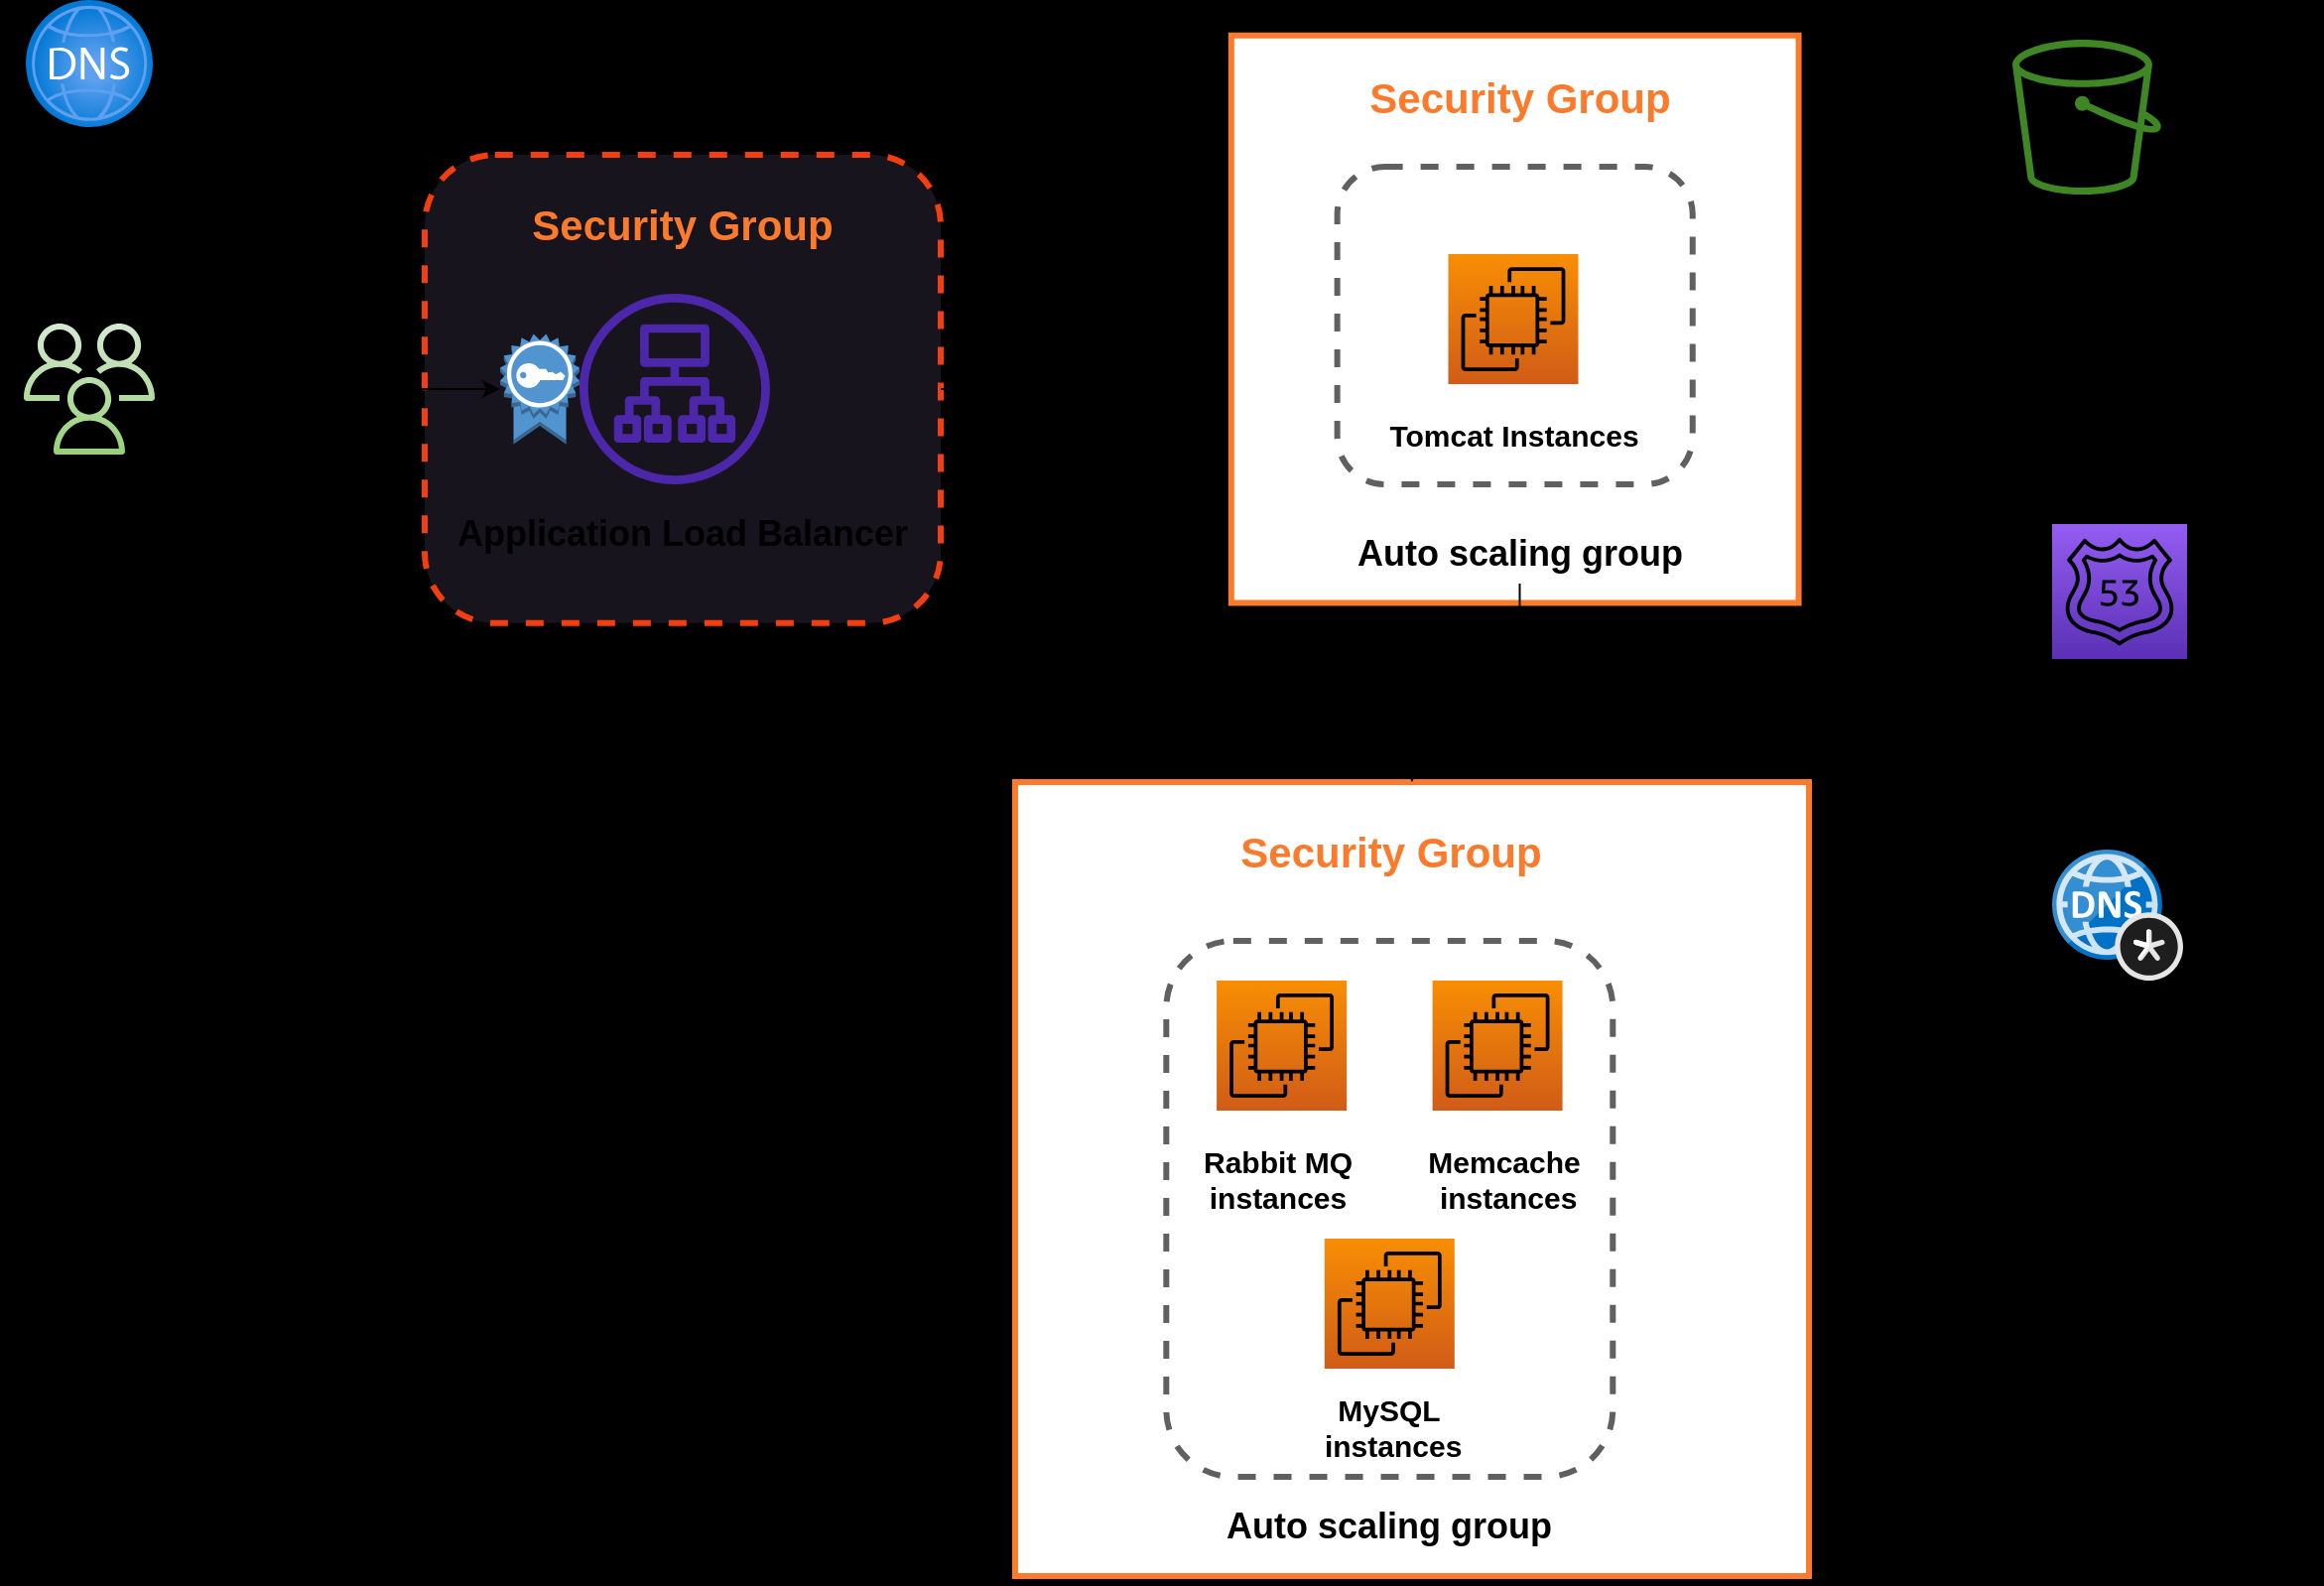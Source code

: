 <mxfile version="20.8.5" type="github">
  <diagram id="Ht1M8jgEwFfnCIfOTk4-" name="Page-1">
    <mxGraphModel dx="1434" dy="794" grid="1" gridSize="10" guides="1" tooltips="1" connect="1" arrows="1" fold="1" page="1" pageScale="1" pageWidth="1169" pageHeight="827" background="#000000" math="0" shadow="0">
      <root>
        <mxCell id="0" />
        <mxCell id="1" parent="0" />
        <mxCell id="zLqFnhN9I1rzCWaggQR7-6" value="" style="edgeStyle=orthogonalEdgeStyle;rounded=0;orthogonalLoop=1;jettySize=auto;html=1;startArrow=none;" parent="1" source="4QRxjfR1u28q5DTtSrSD-2" target="4QRxjfR1u28q5DTtSrSD-5" edge="1">
          <mxGeometry relative="1" as="geometry" />
        </mxCell>
        <object label="" id="4QRxjfR1u28q5DTtSrSD-1">
          <mxCell style="aspect=fixed;html=1;points=[];align=center;image;fontSize=12;image=img/lib/azure2/networking/DNS_Zones.svg;" parent="1" vertex="1">
            <mxGeometry x="29" y="16" width="64" height="64" as="geometry" />
          </mxCell>
        </object>
        <mxCell id="zLqFnhN9I1rzCWaggQR7-1" value="" style="edgeStyle=orthogonalEdgeStyle;rounded=0;orthogonalLoop=1;jettySize=auto;html=1;" parent="1" source="4QRxjfR1u28q5DTtSrSD-5" target="4QRxjfR1u28q5DTtSrSD-58" edge="1">
          <mxGeometry relative="1" as="geometry" />
        </mxCell>
        <mxCell id="4QRxjfR1u28q5DTtSrSD-5" value="" style="sketch=0;outlineConnect=0;fillColor=#d5e8d4;strokeColor=none;dashed=0;verticalLabelPosition=bottom;verticalAlign=top;align=center;html=1;fontSize=12;fontStyle=0;aspect=fixed;pointerEvents=1;shape=mxgraph.aws4.users;gradientColor=#97d077;" parent="1" vertex="1">
          <mxGeometry x="28" y="179" width="66" height="66" as="geometry" />
        </mxCell>
        <mxCell id="4QRxjfR1u28q5DTtSrSD-48" value="" style="edgeStyle=orthogonalEdgeStyle;rounded=0;orthogonalLoop=1;jettySize=auto;html=1;fontFamily=Tahoma;fontSize=15;fontColor=#fc7a2c;startArrow=none;" parent="1" source="4QRxjfR1u28q5DTtSrSD-55" target="4QRxjfR1u28q5DTtSrSD-9" edge="1">
          <mxGeometry relative="1" as="geometry" />
        </mxCell>
        <mxCell id="4QRxjfR1u28q5DTtSrSD-8" value="" style="rounded=1;whiteSpace=wrap;html=1;dashed=1;fillColor=#18141d;strokeColor=#f53e10;strokeWidth=3;" parent="1" vertex="1">
          <mxGeometry x="230" y="94.06" width="260" height="235.87" as="geometry" />
        </mxCell>
        <mxCell id="4QRxjfR1u28q5DTtSrSD-52" style="edgeStyle=orthogonalEdgeStyle;rounded=0;orthogonalLoop=1;jettySize=auto;html=1;entryX=0;entryY=0.5;entryDx=0;entryDy=0;entryPerimeter=0;fontFamily=Tahoma;fontSize=15;fontColor=#fc7a2c;" parent="1" source="4QRxjfR1u28q5DTtSrSD-9" target="4QRxjfR1u28q5DTtSrSD-42" edge="1">
          <mxGeometry relative="1" as="geometry">
            <Array as="points">
              <mxPoint x="990" y="177" />
              <mxPoint x="990" y="314" />
            </Array>
          </mxGeometry>
        </mxCell>
        <mxCell id="JdfW3q7XRRElJC6JKNPO-4" style="edgeStyle=orthogonalEdgeStyle;rounded=0;orthogonalLoop=1;jettySize=auto;html=1;" edge="1" parent="1" source="4QRxjfR1u28q5DTtSrSD-9" target="JdfW3q7XRRElJC6JKNPO-2">
          <mxGeometry relative="1" as="geometry">
            <Array as="points">
              <mxPoint x="990" y="177" />
              <mxPoint x="990" y="75" />
            </Array>
          </mxGeometry>
        </mxCell>
        <mxCell id="4QRxjfR1u28q5DTtSrSD-9" value="" style="whiteSpace=wrap;html=1;aspect=fixed;strokeColor=#fc7a2c;strokeWidth=3;perimeterSpacing=0;fontSize=7;" parent="1" vertex="1">
          <mxGeometry x="636.41" y="33.87" width="285.87" height="285.87" as="geometry" />
        </mxCell>
        <mxCell id="4QRxjfR1u28q5DTtSrSD-31" value="" style="whiteSpace=wrap;html=1;aspect=fixed;strokeColor=#fc7a2c;strokeWidth=3;perimeterSpacing=0;" parent="1" vertex="1">
          <mxGeometry x="527.5" y="410" width="400" height="400" as="geometry" />
        </mxCell>
        <mxCell id="4QRxjfR1u28q5DTtSrSD-30" value="" style="sketch=0;outlineConnect=0;fontColor=#232F3E;gradientColor=none;fillColor=#4D27AA;strokeColor=none;dashed=0;verticalLabelPosition=bottom;verticalAlign=top;align=center;html=1;fontSize=12;fontStyle=0;aspect=fixed;pointerEvents=1;shape=mxgraph.aws4.application_load_balancer;" parent="1" vertex="1">
          <mxGeometry x="308.01" y="164.06" width="95.94" height="95.94" as="geometry" />
        </mxCell>
        <mxCell id="4QRxjfR1u28q5DTtSrSD-24" value="" style="sketch=0;points=[[0,0,0],[0.25,0,0],[0.5,0,0],[0.75,0,0],[1,0,0],[0,1,0],[0.25,1,0],[0.5,1,0],[0.75,1,0],[1,1,0],[0,0.25,0],[0,0.5,0],[0,0.75,0],[1,0.25,0],[1,0.5,0],[1,0.75,0]];outlineConnect=0;fontColor=#232F3E;gradientColor=#F78E04;gradientDirection=north;fillColor=#D05C17;strokeColor=#000000;dashed=0;verticalLabelPosition=bottom;verticalAlign=top;align=center;html=1;fontSize=12;fontStyle=0;aspect=fixed;shape=mxgraph.aws4.resourceIcon;resIcon=mxgraph.aws4.ec2;" parent="1" vertex="1">
          <mxGeometry x="745.75" y="144.06" width="65.5" height="65.5" as="geometry" />
        </mxCell>
        <mxCell id="4QRxjfR1u28q5DTtSrSD-26" value="" style="sketch=0;points=[[0,0,0],[0.25,0,0],[0.5,0,0],[0.75,0,0],[1,0,0],[0,1,0],[0.25,1,0],[0.5,1,0],[0.75,1,0],[1,1,0],[0,0.25,0],[0,0.5,0],[0,0.75,0],[1,0.25,0],[1,0.5,0],[1,0.75,0]];outlineConnect=0;fontColor=#232F3E;gradientColor=#F78E04;gradientDirection=north;fillColor=#D05C17;strokeColor=none;dashed=0;verticalLabelPosition=bottom;verticalAlign=top;align=center;html=1;fontSize=12;fontStyle=0;aspect=fixed;shape=mxgraph.aws4.resourceIcon;resIcon=mxgraph.aws4.ec2;" parent="1" vertex="1">
          <mxGeometry x="737.79" y="510" width="65.5" height="65.5" as="geometry" />
        </mxCell>
        <mxCell id="4QRxjfR1u28q5DTtSrSD-27" value="" style="sketch=0;points=[[0,0,0],[0.25,0,0],[0.5,0,0],[0.75,0,0],[1,0,0],[0,1,0],[0.25,1,0],[0.5,1,0],[0.75,1,0],[1,1,0],[0,0.25,0],[0,0.5,0],[0,0.75,0],[1,0.25,0],[1,0.5,0],[1,0.75,0]];outlineConnect=0;fontColor=#232F3E;gradientColor=#F78E04;gradientDirection=north;fillColor=#D05C17;strokeColor=none;dashed=0;verticalLabelPosition=bottom;verticalAlign=top;align=center;html=1;fontSize=12;fontStyle=0;aspect=fixed;shape=mxgraph.aws4.resourceIcon;resIcon=mxgraph.aws4.ec2;" parent="1" vertex="1">
          <mxGeometry x="629.04" y="510" width="65.5" height="65.5" as="geometry" />
        </mxCell>
        <mxCell id="4QRxjfR1u28q5DTtSrSD-29" value="" style="sketch=0;points=[[0,0,0],[0.25,0,0],[0.5,0,0],[0.75,0,0],[1,0,0],[0,1,0],[0.25,1,0],[0.5,1,0],[0.75,1,0],[1,1,0],[0,0.25,0],[0,0.5,0],[0,0.75,0],[1,0.25,0],[1,0.5,0],[1,0.75,0]];outlineConnect=0;fontColor=#232F3E;gradientColor=#F78E04;gradientDirection=north;fillColor=#D05C17;strokeColor=none;dashed=0;verticalLabelPosition=bottom;verticalAlign=top;align=center;html=1;fontSize=12;fontStyle=0;aspect=fixed;shape=mxgraph.aws4.resourceIcon;resIcon=mxgraph.aws4.ec2;" parent="1" vertex="1">
          <mxGeometry x="683.41" y="640" width="65.5" height="65.5" as="geometry" />
        </mxCell>
        <mxCell id="4QRxjfR1u28q5DTtSrSD-32" value="&lt;h3 style=&quot;font-size: 21px;&quot;&gt;Security Group&lt;br style=&quot;font-size: 21px;&quot;&gt;&lt;/h3&gt;" style="text;html=1;strokeColor=none;fillColor=none;align=center;verticalAlign=middle;whiteSpace=wrap;rounded=0;fontSize=21;fontColor=#fc7a2c;" parent="1" vertex="1">
          <mxGeometry x="694.62" y="50" width="174.25" height="30" as="geometry" />
        </mxCell>
        <mxCell id="4QRxjfR1u28q5DTtSrSD-33" value="&lt;h3 style=&quot;font-size: 21px;&quot;&gt;Security Group&lt;br style=&quot;font-size: 21px;&quot;&gt;&lt;/h3&gt;" style="text;html=1;strokeColor=none;fillColor=none;align=center;verticalAlign=middle;whiteSpace=wrap;rounded=0;fontSize=21;fontColor=#fc7a2c;" parent="1" vertex="1">
          <mxGeometry x="630" y="430" width="174.25" height="30" as="geometry" />
        </mxCell>
        <mxCell id="4QRxjfR1u28q5DTtSrSD-38" value="&lt;h3 style=&quot;font-size: 21px;&quot;&gt;Security Group&lt;br style=&quot;font-size: 21px;&quot;&gt;&lt;/h3&gt;" style="text;html=1;strokeColor=none;fillColor=none;align=center;verticalAlign=middle;whiteSpace=wrap;rounded=0;fontSize=21;fontColor=#fc7a2c;" parent="1" vertex="1">
          <mxGeometry x="272.88" y="114.06" width="174.25" height="30" as="geometry" />
        </mxCell>
        <mxCell id="4QRxjfR1u28q5DTtSrSD-39" value="&lt;font style=&quot;font-size: 18px;&quot;&gt;&lt;b&gt;&lt;font style=&quot;font-size: 18px;&quot;&gt;Application Load Balancer&lt;/font&gt;&lt;/b&gt;&lt;/font&gt;" style="text;html=1;strokeColor=none;fillColor=none;align=center;verticalAlign=middle;whiteSpace=wrap;rounded=0;" parent="1" vertex="1">
          <mxGeometry x="245.01" y="270" width="230" height="30" as="geometry" />
        </mxCell>
        <mxCell id="4QRxjfR1u28q5DTtSrSD-41" value="&lt;h3 style=&quot;font-size: 18px;&quot;&gt;Users&lt;br&gt;&lt;/h3&gt;" style="text;html=1;strokeColor=none;fillColor=none;align=center;verticalAlign=middle;whiteSpace=wrap;rounded=0;" parent="1" vertex="1">
          <mxGeometry x="20" y="270" width="90" height="30" as="geometry" />
        </mxCell>
        <mxCell id="4QRxjfR1u28q5DTtSrSD-50" value="" style="edgeStyle=orthogonalEdgeStyle;rounded=0;orthogonalLoop=1;jettySize=auto;html=1;fontFamily=Tahoma;fontSize=15;fontColor=#fc7a2c;startArrow=none;" parent="1" source="4QRxjfR1u28q5DTtSrSD-74" target="4QRxjfR1u28q5DTtSrSD-45" edge="1">
          <mxGeometry relative="1" as="geometry" />
        </mxCell>
        <mxCell id="4QRxjfR1u28q5DTtSrSD-42" value="" style="sketch=0;points=[[0,0,0],[0.25,0,0],[0.5,0,0],[0.75,0,0],[1,0,0],[0,1,0],[0.25,1,0],[0.5,1,0],[0.75,1,0],[1,1,0],[0,0.25,0],[0,0.5,0],[0,0.75,0],[1,0.25,0],[1,0.5,0],[1,0.75,0]];outlineConnect=0;fontColor=#232F3E;gradientColor=#945DF2;gradientDirection=north;fillColor=#5A30B5;strokeColor=none;dashed=0;verticalLabelPosition=bottom;verticalAlign=top;align=center;html=1;fontSize=12;fontStyle=0;aspect=fixed;shape=mxgraph.aws4.resourceIcon;resIcon=mxgraph.aws4.route_53;strokeWidth=3;fontFamily=Tahoma;" parent="1" vertex="1">
          <mxGeometry x="1050" y="280" width="68" height="68" as="geometry" />
        </mxCell>
        <mxCell id="4QRxjfR1u28q5DTtSrSD-45" value="" style="sketch=0;aspect=fixed;html=1;points=[];align=center;image;fontSize=12;image=img/lib/mscae/DNS_Private_Zones.svg;dashed=1;strokeColor=#000000;strokeWidth=3;fontFamily=Tahoma;fontColor=#fc7a2c;fillColor=#18141d;" parent="1" vertex="1">
          <mxGeometry x="1050" y="444" width="66" height="66" as="geometry" />
        </mxCell>
        <mxCell id="4QRxjfR1u28q5DTtSrSD-53" value="" style="outlineConnect=0;dashed=0;verticalLabelPosition=bottom;verticalAlign=top;align=center;html=1;shape=mxgraph.aws3.certificate;fillColor=#5294CF;gradientColor=none;strokeColor=#000000;strokeWidth=3;fontFamily=Tahoma;fontSize=15;fontColor=#fc7a2c;" parent="1" vertex="1">
          <mxGeometry x="268.01" y="184.24" width="40" height="55.5" as="geometry" />
        </mxCell>
        <mxCell id="4QRxjfR1u28q5DTtSrSD-56" value="" style="edgeStyle=orthogonalEdgeStyle;rounded=0;orthogonalLoop=1;jettySize=auto;html=1;fontFamily=Tahoma;fontSize=15;fontColor=#fc7a2c;endArrow=none;" parent="1" source="4QRxjfR1u28q5DTtSrSD-8" target="4QRxjfR1u28q5DTtSrSD-55" edge="1">
          <mxGeometry relative="1" as="geometry">
            <mxPoint x="230" y="212" as="sourcePoint" />
            <mxPoint x="94" y="212" as="targetPoint" />
          </mxGeometry>
        </mxCell>
        <mxCell id="4QRxjfR1u28q5DTtSrSD-57" value="" style="edgeStyle=orthogonalEdgeStyle;rounded=0;orthogonalLoop=1;jettySize=auto;html=1;fontFamily=Tahoma;fontSize=15;fontColor=#fc7a2c;endArrow=none;" parent="1" source="4QRxjfR1u28q5DTtSrSD-8" target="4QRxjfR1u28q5DTtSrSD-55" edge="1">
          <mxGeometry relative="1" as="geometry">
            <mxPoint x="490" y="212" as="sourcePoint" />
            <mxPoint x="630" y="167.412" as="targetPoint" />
          </mxGeometry>
        </mxCell>
        <mxCell id="4QRxjfR1u28q5DTtSrSD-55" value="&lt;h3 style=&quot;font-size: 15px;&quot;&gt;HTTP 8080&lt;br&gt;&lt;/h3&gt;" style="text;html=1;strokeColor=none;fillColor=none;align=center;verticalAlign=middle;whiteSpace=wrap;rounded=0;" parent="1" vertex="1">
          <mxGeometry x="525" y="197" width="60" height="30" as="geometry" />
        </mxCell>
        <mxCell id="zLqFnhN9I1rzCWaggQR7-2" value="" style="edgeStyle=orthogonalEdgeStyle;rounded=0;orthogonalLoop=1;jettySize=auto;html=1;" parent="1" source="4QRxjfR1u28q5DTtSrSD-58" target="4QRxjfR1u28q5DTtSrSD-53" edge="1">
          <mxGeometry relative="1" as="geometry" />
        </mxCell>
        <mxCell id="4QRxjfR1u28q5DTtSrSD-58" value="&lt;h3 style=&quot;font-size: 15px;&quot;&gt;HTTPS&lt;br&gt;&lt;/h3&gt;" style="text;html=1;strokeColor=none;fillColor=none;align=center;verticalAlign=middle;whiteSpace=wrap;rounded=0;" parent="1" vertex="1">
          <mxGeometry x="130" y="196.99" width="60" height="30" as="geometry" />
        </mxCell>
        <mxCell id="4QRxjfR1u28q5DTtSrSD-65" value="" style="rounded=1;whiteSpace=wrap;html=1;dashed=1;fillColor=none;strokeWidth=3;strokeColor=#606060;" parent="1" vertex="1">
          <mxGeometry x="689.81" y="100" width="179.06" height="160" as="geometry" />
        </mxCell>
        <mxCell id="4QRxjfR1u28q5DTtSrSD-67" value="" style="rounded=1;whiteSpace=wrap;html=1;dashed=1;fillColor=none;strokeWidth=3;strokeColor=#606060;" parent="1" vertex="1">
          <mxGeometry x="603.66" y="490" width="225" height="270" as="geometry" />
        </mxCell>
        <mxCell id="zLqFnhN9I1rzCWaggQR7-3" value="" style="edgeStyle=orthogonalEdgeStyle;rounded=0;orthogonalLoop=1;jettySize=auto;html=1;" parent="1" source="4QRxjfR1u28q5DTtSrSD-68" target="4QRxjfR1u28q5DTtSrSD-31" edge="1">
          <mxGeometry relative="1" as="geometry" />
        </mxCell>
        <mxCell id="4QRxjfR1u28q5DTtSrSD-68" value="&lt;h3 style=&quot;font-size: 18px;&quot;&gt;&lt;font style=&quot;font-size: 18px;&quot;&gt;Auto scaling group&lt;br&gt;&lt;/font&gt;&lt;/h3&gt;" style="text;html=1;strokeColor=none;fillColor=none;align=center;verticalAlign=middle;whiteSpace=wrap;rounded=0;" parent="1" vertex="1">
          <mxGeometry x="685.58" y="280" width="192.32" height="30" as="geometry" />
        </mxCell>
        <mxCell id="4QRxjfR1u28q5DTtSrSD-69" value="&lt;h3 style=&quot;font-size: 18px;&quot;&gt;&lt;font style=&quot;font-size: 18px;&quot;&gt;Auto scaling group&lt;br&gt;&lt;/font&gt;&lt;/h3&gt;" style="text;html=1;strokeColor=none;fillColor=none;align=center;verticalAlign=middle;whiteSpace=wrap;rounded=0;" parent="1" vertex="1">
          <mxGeometry x="614.33" y="770" width="203.66" height="30" as="geometry" />
        </mxCell>
        <mxCell id="4QRxjfR1u28q5DTtSrSD-70" value="&lt;font style=&quot;font-size: 15px;&quot;&gt;Tomcat Instances&lt;/font&gt;" style="text;html=1;strokeColor=none;fillColor=none;align=center;verticalAlign=middle;whiteSpace=wrap;rounded=0;fontStyle=1" parent="1" vertex="1">
          <mxGeometry x="708.18" y="220" width="142.32" height="30" as="geometry" />
        </mxCell>
        <mxCell id="4QRxjfR1u28q5DTtSrSD-71" value="&lt;div style=&quot;font-size: 15px;&quot;&gt;&lt;font style=&quot;font-size: 15px;&quot;&gt;Rabbit MQ instances&lt;/font&gt;&lt;/div&gt;" style="text;html=1;strokeColor=none;fillColor=none;align=center;verticalAlign=middle;whiteSpace=wrap;rounded=0;fontStyle=1" parent="1" vertex="1">
          <mxGeometry x="588.66" y="595" width="142.32" height="30" as="geometry" />
        </mxCell>
        <mxCell id="4QRxjfR1u28q5DTtSrSD-72" value="&lt;div style=&quot;font-size: 15px;&quot;&gt;&lt;font style=&quot;font-size: 15px;&quot;&gt;Memcache&lt;/font&gt;&lt;/div&gt;&lt;div style=&quot;font-size: 15px;&quot;&gt;&lt;font style=&quot;font-size: 15px;&quot;&gt;&amp;nbsp;instances&lt;/font&gt;&lt;/div&gt;" style="text;html=1;strokeColor=none;fillColor=none;align=center;verticalAlign=middle;whiteSpace=wrap;rounded=0;fontStyle=1" parent="1" vertex="1">
          <mxGeometry x="703.28" y="595" width="142.32" height="30" as="geometry" />
        </mxCell>
        <mxCell id="4QRxjfR1u28q5DTtSrSD-73" value="&lt;div style=&quot;font-size: 15px;&quot;&gt;&lt;font style=&quot;font-size: 15px;&quot;&gt;MySQL&lt;/font&gt;&lt;/div&gt;&lt;div style=&quot;font-size: 15px;&quot;&gt;&lt;font style=&quot;font-size: 15px;&quot;&gt;&amp;nbsp;instances&lt;/font&gt;&lt;/div&gt;" style="text;html=1;strokeColor=none;fillColor=none;align=center;verticalAlign=middle;whiteSpace=wrap;rounded=0;fontStyle=1" parent="1" vertex="1">
          <mxGeometry x="645" y="720" width="142.32" height="30" as="geometry" />
        </mxCell>
        <mxCell id="4QRxjfR1u28q5DTtSrSD-76" value="" style="edgeStyle=orthogonalEdgeStyle;rounded=0;orthogonalLoop=1;jettySize=auto;html=1;fontFamily=Tahoma;fontSize=15;fontColor=#fc7a2c;endArrow=none;" parent="1" source="4QRxjfR1u28q5DTtSrSD-42" target="4QRxjfR1u28q5DTtSrSD-74" edge="1">
          <mxGeometry relative="1" as="geometry">
            <mxPoint x="1084" y="348" as="sourcePoint" />
            <mxPoint x="1085.0" y="424" as="targetPoint" />
          </mxGeometry>
        </mxCell>
        <mxCell id="4QRxjfR1u28q5DTtSrSD-74" value="&lt;h3 style=&quot;font-size: 18px;&quot;&gt;&lt;font style=&quot;font-size: 18px;&quot;&gt;Amazon Route 53&lt;br&gt;&lt;/font&gt;&lt;/h3&gt;" style="text;html=1;strokeColor=none;fillColor=none;align=center;verticalAlign=middle;whiteSpace=wrap;rounded=0;" parent="1" vertex="1">
          <mxGeometry x="982.17" y="380" width="203.66" height="30" as="geometry" />
        </mxCell>
        <mxCell id="4QRxjfR1u28q5DTtSrSD-78" value="&lt;h3 style=&quot;font-size: 18px;&quot;&gt;&lt;font style=&quot;font-size: 18px;&quot;&gt;DNS Private Zones&lt;br&gt;&lt;/font&gt;&lt;/h3&gt;" style="text;html=1;strokeColor=none;fillColor=none;align=center;verticalAlign=middle;whiteSpace=wrap;rounded=0;" parent="1" vertex="1">
          <mxGeometry x="981.17" y="510" width="203.66" height="30" as="geometry" />
        </mxCell>
        <mxCell id="zLqFnhN9I1rzCWaggQR7-9" value="" style="edgeStyle=orthogonalEdgeStyle;rounded=0;orthogonalLoop=1;jettySize=auto;html=1;endArrow=none;" parent="1" source="4QRxjfR1u28q5DTtSrSD-1" target="4QRxjfR1u28q5DTtSrSD-2" edge="1">
          <mxGeometry relative="1" as="geometry">
            <mxPoint x="61" y="80" as="sourcePoint" />
            <mxPoint x="61" y="179" as="targetPoint" />
          </mxGeometry>
        </mxCell>
        <mxCell id="4QRxjfR1u28q5DTtSrSD-2" value="&lt;h3 style=&quot;font-size: 18px;&quot;&gt;&lt;font style=&quot;font-size: 18px;&quot;&gt;DNS Zones&lt;/font&gt;&lt;/h3&gt;" style="text;html=1;strokeColor=none;fillColor=none;align=center;verticalAlign=middle;whiteSpace=wrap;rounded=0;" parent="1" vertex="1">
          <mxGeometry x="16" y="100" width="90" height="30" as="geometry" />
        </mxCell>
        <mxCell id="JdfW3q7XRRElJC6JKNPO-2" value="" style="sketch=0;outlineConnect=0;fontColor=#232F3E;gradientColor=none;fillColor=#3F8624;strokeColor=none;dashed=0;verticalLabelPosition=bottom;verticalAlign=top;align=center;html=1;fontSize=12;fontStyle=0;aspect=fixed;pointerEvents=1;shape=mxgraph.aws4.bucket;" vertex="1" parent="1">
          <mxGeometry x="1030" y="36.06" width="75" height="78" as="geometry" />
        </mxCell>
      </root>
    </mxGraphModel>
  </diagram>
</mxfile>
